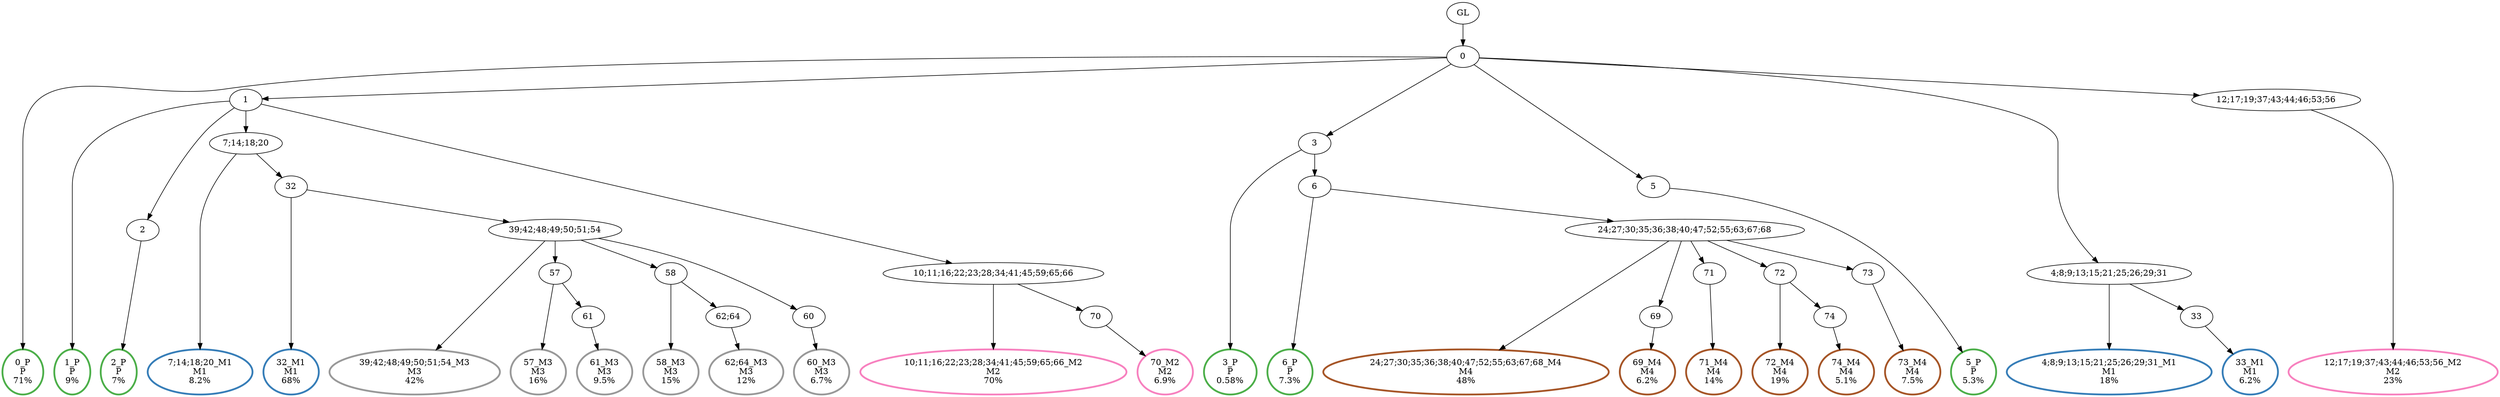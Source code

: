 digraph T {
	{
		rank=same
		48 [penwidth=3,colorscheme=set19,color=3,label="0_P\nP\n71%"]
		46 [penwidth=3,colorscheme=set19,color=3,label="1_P\nP\n9%"]
		44 [penwidth=3,colorscheme=set19,color=3,label="2_P\nP\n7%"]
		42 [penwidth=3,colorscheme=set19,color=3,label="3_P\nP\n0.58%"]
		40 [penwidth=3,colorscheme=set19,color=3,label="6_P\nP\n7.3%"]
		38 [penwidth=3,colorscheme=set19,color=3,label="5_P\nP\n5.3%"]
		36 [penwidth=3,colorscheme=set19,color=2,label="7;14;18;20_M1\nM1\n8.2%"]
		34 [penwidth=3,colorscheme=set19,color=2,label="32_M1\nM1\n68%"]
		32 [penwidth=3,colorscheme=set19,color=2,label="4;8;9;13;15;21;25;26;29;31_M1\nM1\n18%"]
		30 [penwidth=3,colorscheme=set19,color=2,label="33_M1\nM1\n6.2%"]
		28 [penwidth=3,colorscheme=set19,color=8,label="10;11;16;22;23;28;34;41;45;59;65;66_M2\nM2\n70%"]
		26 [penwidth=3,colorscheme=set19,color=8,label="70_M2\nM2\n6.9%"]
		24 [penwidth=3,colorscheme=set19,color=8,label="12;17;19;37;43;44;46;53;56_M2\nM2\n23%"]
		22 [penwidth=3,colorscheme=set19,color=9,label="39;42;48;49;50;51;54_M3\nM3\n42%"]
		20 [penwidth=3,colorscheme=set19,color=9,label="57_M3\nM3\n16%"]
		18 [penwidth=3,colorscheme=set19,color=9,label="61_M3\nM3\n9.5%"]
		16 [penwidth=3,colorscheme=set19,color=9,label="58_M3\nM3\n15%"]
		14 [penwidth=3,colorscheme=set19,color=9,label="62;64_M3\nM3\n12%"]
		12 [penwidth=3,colorscheme=set19,color=9,label="60_M3\nM3\n6.7%"]
		10 [penwidth=3,colorscheme=set19,color=7,label="24;27;30;35;36;38;40;47;52;55;63;67;68_M4\nM4\n48%"]
		8 [penwidth=3,colorscheme=set19,color=7,label="69_M4\nM4\n6.2%"]
		6 [penwidth=3,colorscheme=set19,color=7,label="71_M4\nM4\n14%"]
		4 [penwidth=3,colorscheme=set19,color=7,label="72_M4\nM4\n19%"]
		2 [penwidth=3,colorscheme=set19,color=7,label="74_M4\nM4\n5.1%"]
		0 [penwidth=3,colorscheme=set19,color=7,label="73_M4\nM4\n7.5%"]
	}
	50 [label="GL"]
	49 [label="0"]
	47 [label="1"]
	45 [label="2"]
	43 [label="3"]
	41 [label="6"]
	39 [label="5"]
	37 [label="7;14;18;20"]
	35 [label="32"]
	33 [label="4;8;9;13;15;21;25;26;29;31"]
	31 [label="33"]
	29 [label="10;11;16;22;23;28;34;41;45;59;65;66"]
	27 [label="70"]
	25 [label="12;17;19;37;43;44;46;53;56"]
	23 [label="39;42;48;49;50;51;54"]
	21 [label="57"]
	19 [label="61"]
	17 [label="58"]
	15 [label="62;64"]
	13 [label="60"]
	11 [label="24;27;30;35;36;38;40;47;52;55;63;67;68"]
	9 [label="69"]
	7 [label="71"]
	5 [label="72"]
	3 [label="74"]
	1 [label="73"]
	50 -> 49
	49 -> 48
	49 -> 47
	49 -> 43
	49 -> 39
	49 -> 33
	49 -> 25
	47 -> 46
	47 -> 45
	47 -> 37
	47 -> 29
	45 -> 44
	43 -> 42
	43 -> 41
	41 -> 40
	41 -> 11
	39 -> 38
	37 -> 36
	37 -> 35
	35 -> 34
	35 -> 23
	33 -> 32
	33 -> 31
	31 -> 30
	29 -> 28
	29 -> 27
	27 -> 26
	25 -> 24
	23 -> 22
	23 -> 21
	23 -> 17
	23 -> 13
	21 -> 20
	21 -> 19
	19 -> 18
	17 -> 16
	17 -> 15
	15 -> 14
	13 -> 12
	11 -> 10
	11 -> 9
	11 -> 7
	11 -> 5
	11 -> 1
	9 -> 8
	7 -> 6
	5 -> 4
	5 -> 3
	3 -> 2
	1 -> 0
}
